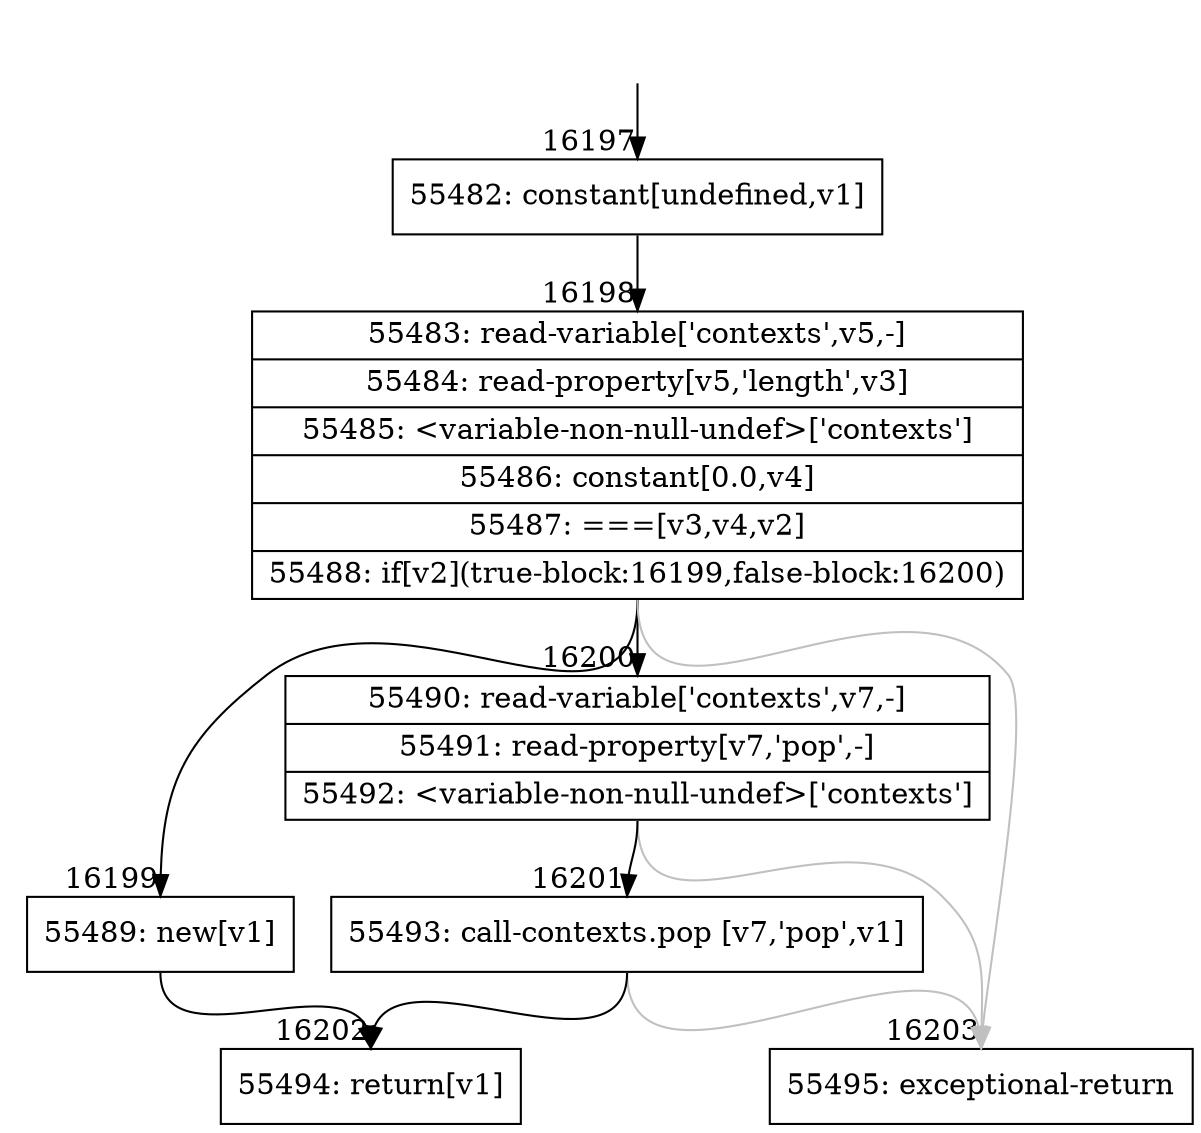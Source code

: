 digraph {
rankdir="TD"
BB_entry1376[shape=none,label=""];
BB_entry1376 -> BB16197 [tailport=s, headport=n, headlabel="    16197"]
BB16197 [shape=record label="{55482: constant[undefined,v1]}" ] 
BB16197 -> BB16198 [tailport=s, headport=n, headlabel="      16198"]
BB16198 [shape=record label="{55483: read-variable['contexts',v5,-]|55484: read-property[v5,'length',v3]|55485: \<variable-non-null-undef\>['contexts']|55486: constant[0.0,v4]|55487: ===[v3,v4,v2]|55488: if[v2](true-block:16199,false-block:16200)}" ] 
BB16198 -> BB16199 [tailport=s, headport=n, headlabel="      16199"]
BB16198 -> BB16200 [tailport=s, headport=n, headlabel="      16200"]
BB16198 -> BB16203 [tailport=s, headport=n, color=gray, headlabel="      16203"]
BB16199 [shape=record label="{55489: new[v1]}" ] 
BB16199 -> BB16202 [tailport=s, headport=n, headlabel="      16202"]
BB16200 [shape=record label="{55490: read-variable['contexts',v7,-]|55491: read-property[v7,'pop',-]|55492: \<variable-non-null-undef\>['contexts']}" ] 
BB16200 -> BB16201 [tailport=s, headport=n, headlabel="      16201"]
BB16200 -> BB16203 [tailport=s, headport=n, color=gray]
BB16201 [shape=record label="{55493: call-contexts.pop [v7,'pop',v1]}" ] 
BB16201 -> BB16202 [tailport=s, headport=n]
BB16201 -> BB16203 [tailport=s, headport=n, color=gray]
BB16202 [shape=record label="{55494: return[v1]}" ] 
BB16203 [shape=record label="{55495: exceptional-return}" ] 
//#$~ 30090
}
